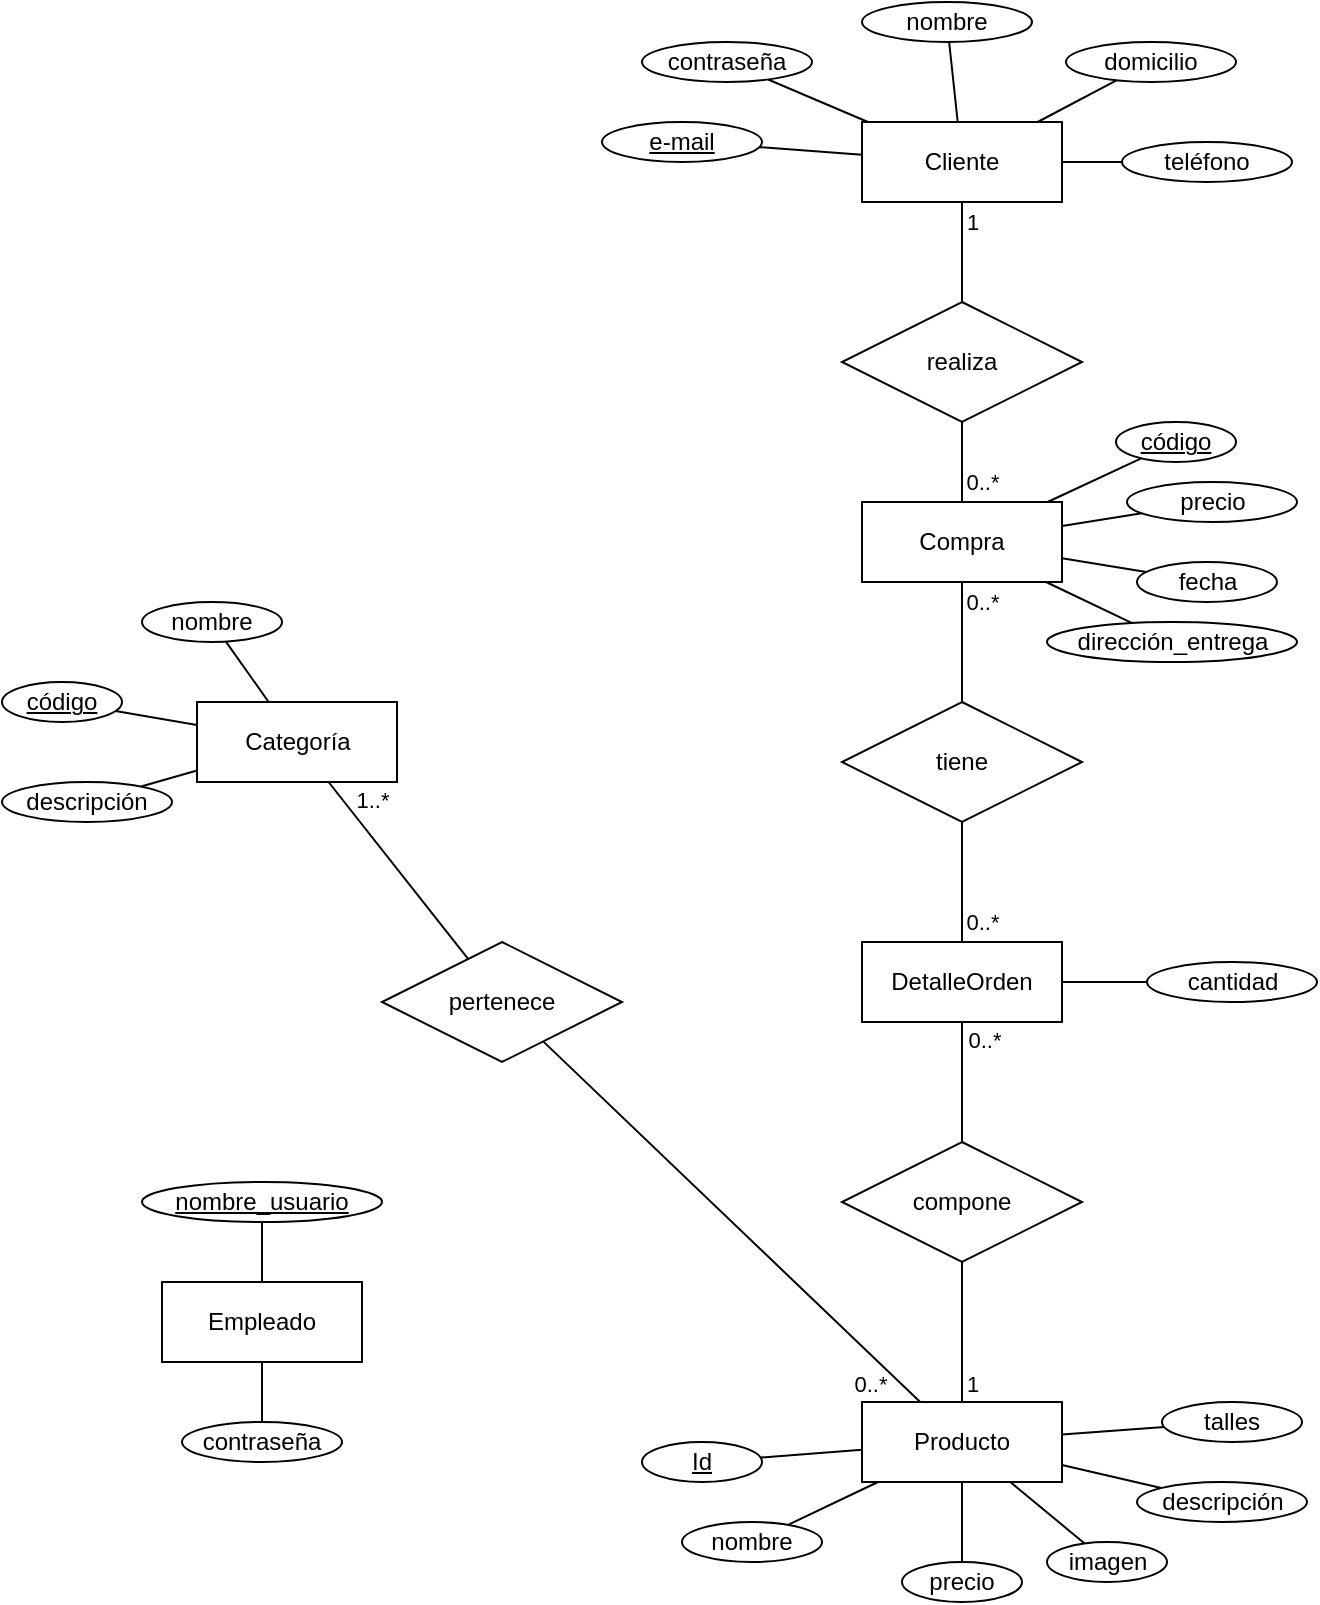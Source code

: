 <mxfile version="21.1.2" type="device">
  <diagram name="Página-1" id="z3A5JaBO9rYCEGJh1Tl1">
    <mxGraphModel dx="880" dy="1370" grid="1" gridSize="10" guides="1" tooltips="1" connect="1" arrows="1" fold="1" page="1" pageScale="1" pageWidth="1169" pageHeight="827" math="0" shadow="0">
      <root>
        <mxCell id="0" />
        <mxCell id="1" parent="0" />
        <mxCell id="1HwWXAAX1jbUiVerOmUt-3" style="rounded=0;orthogonalLoop=1;jettySize=auto;html=1;endArrow=none;endFill=0;" parent="1" source="1HwWXAAX1jbUiVerOmUt-1" target="1HwWXAAX1jbUiVerOmUt-2" edge="1">
          <mxGeometry relative="1" as="geometry" />
        </mxCell>
        <mxCell id="1HwWXAAX1jbUiVerOmUt-5" style="edgeStyle=none;rounded=0;orthogonalLoop=1;jettySize=auto;html=1;endArrow=none;endFill=0;" parent="1" source="1HwWXAAX1jbUiVerOmUt-1" target="1HwWXAAX1jbUiVerOmUt-4" edge="1">
          <mxGeometry relative="1" as="geometry" />
        </mxCell>
        <mxCell id="1HwWXAAX1jbUiVerOmUt-7" style="edgeStyle=none;rounded=0;orthogonalLoop=1;jettySize=auto;html=1;endArrow=none;endFill=0;" parent="1" source="1HwWXAAX1jbUiVerOmUt-1" target="1HwWXAAX1jbUiVerOmUt-6" edge="1">
          <mxGeometry relative="1" as="geometry" />
        </mxCell>
        <mxCell id="1HwWXAAX1jbUiVerOmUt-9" style="edgeStyle=none;rounded=0;orthogonalLoop=1;jettySize=auto;html=1;endArrow=none;endFill=0;" parent="1" source="1HwWXAAX1jbUiVerOmUt-1" target="1HwWXAAX1jbUiVerOmUt-8" edge="1">
          <mxGeometry relative="1" as="geometry">
            <mxPoint x="590" y="286.207" as="sourcePoint" />
          </mxGeometry>
        </mxCell>
        <mxCell id="1HwWXAAX1jbUiVerOmUt-11" style="edgeStyle=none;rounded=0;orthogonalLoop=1;jettySize=auto;html=1;endArrow=none;endFill=0;" parent="1" source="1HwWXAAX1jbUiVerOmUt-1" target="1HwWXAAX1jbUiVerOmUt-10" edge="1">
          <mxGeometry relative="1" as="geometry">
            <mxPoint x="590" y="300" as="sourcePoint" />
          </mxGeometry>
        </mxCell>
        <mxCell id="ZOINJwbiHAFRs6BYiB_9-16" style="edgeStyle=none;rounded=0;orthogonalLoop=1;jettySize=auto;html=1;endArrow=none;endFill=0;" parent="1" source="1HwWXAAX1jbUiVerOmUt-1" target="ZOINJwbiHAFRs6BYiB_9-15" edge="1">
          <mxGeometry relative="1" as="geometry" />
        </mxCell>
        <mxCell id="1HwWXAAX1jbUiVerOmUt-1" value="Producto" style="whiteSpace=wrap;html=1;align=center;" parent="1" vertex="1">
          <mxGeometry x="440" y="240" width="100" height="40" as="geometry" />
        </mxCell>
        <mxCell id="1HwWXAAX1jbUiVerOmUt-2" value="Id" style="ellipse;whiteSpace=wrap;html=1;align=center;fontStyle=4" parent="1" vertex="1">
          <mxGeometry x="330" y="260" width="60" height="20" as="geometry" />
        </mxCell>
        <mxCell id="1HwWXAAX1jbUiVerOmUt-4" value="nombre" style="ellipse;whiteSpace=wrap;html=1;align=center;" parent="1" vertex="1">
          <mxGeometry x="350" y="300" width="70" height="20" as="geometry" />
        </mxCell>
        <mxCell id="1HwWXAAX1jbUiVerOmUt-6" value="descripción" style="ellipse;whiteSpace=wrap;html=1;align=center;" parent="1" vertex="1">
          <mxGeometry x="577.5" y="280" width="85" height="20" as="geometry" />
        </mxCell>
        <mxCell id="1HwWXAAX1jbUiVerOmUt-8" value="imagen" style="ellipse;whiteSpace=wrap;html=1;align=center;" parent="1" vertex="1">
          <mxGeometry x="532.5" y="310" width="60" height="20" as="geometry" />
        </mxCell>
        <mxCell id="1HwWXAAX1jbUiVerOmUt-10" value="precio" style="ellipse;whiteSpace=wrap;html=1;align=center;" parent="1" vertex="1">
          <mxGeometry x="460" y="320" width="60" height="20" as="geometry" />
        </mxCell>
        <mxCell id="1HwWXAAX1jbUiVerOmUt-40" style="edgeStyle=none;rounded=0;orthogonalLoop=1;jettySize=auto;html=1;endArrow=none;endFill=0;" parent="1" source="1HwWXAAX1jbUiVerOmUt-14" target="1HwWXAAX1jbUiVerOmUt-39" edge="1">
          <mxGeometry relative="1" as="geometry" />
        </mxCell>
        <mxCell id="ZOINJwbiHAFRs6BYiB_9-3" style="rounded=0;orthogonalLoop=1;jettySize=auto;html=1;endArrow=none;endFill=0;" parent="1" source="1HwWXAAX1jbUiVerOmUt-14" target="ZOINJwbiHAFRs6BYiB_9-1" edge="1">
          <mxGeometry relative="1" as="geometry" />
        </mxCell>
        <mxCell id="ZOINJwbiHAFRs6BYiB_9-4" style="edgeStyle=none;rounded=0;orthogonalLoop=1;jettySize=auto;html=1;endArrow=none;endFill=0;" parent="1" source="1HwWXAAX1jbUiVerOmUt-14" target="ZOINJwbiHAFRs6BYiB_9-2" edge="1">
          <mxGeometry relative="1" as="geometry" />
        </mxCell>
        <mxCell id="1HwWXAAX1jbUiVerOmUt-14" value="Compra" style="whiteSpace=wrap;html=1;align=center;" parent="1" vertex="1">
          <mxGeometry x="440" y="-210" width="100" height="40" as="geometry" />
        </mxCell>
        <mxCell id="1HwWXAAX1jbUiVerOmUt-16" style="edgeStyle=none;rounded=0;orthogonalLoop=1;jettySize=auto;html=1;endArrow=none;endFill=0;" parent="1" source="wb3ZQc2XkOf93rfrg2Ss-5" target="1HwWXAAX1jbUiVerOmUt-14" edge="1">
          <mxGeometry relative="1" as="geometry">
            <mxPoint x="490" y="-110" as="sourcePoint" />
          </mxGeometry>
        </mxCell>
        <mxCell id="1HwWXAAX1jbUiVerOmUt-18" value="0..*" style="edgeLabel;html=1;align=center;verticalAlign=middle;resizable=0;points=[];" parent="1HwWXAAX1jbUiVerOmUt-16" vertex="1" connectable="0">
          <mxGeometry x="0.683" relative="1" as="geometry">
            <mxPoint x="10" as="offset" />
          </mxGeometry>
        </mxCell>
        <mxCell id="1HwWXAAX1jbUiVerOmUt-17" style="edgeStyle=none;rounded=0;orthogonalLoop=1;jettySize=auto;html=1;endArrow=none;endFill=0;" parent="1" source="1HwWXAAX1jbUiVerOmUt-15" target="1HwWXAAX1jbUiVerOmUt-1" edge="1">
          <mxGeometry relative="1" as="geometry" />
        </mxCell>
        <mxCell id="1HwWXAAX1jbUiVerOmUt-20" value="1" style="edgeLabel;html=1;align=center;verticalAlign=middle;resizable=0;points=[];" parent="1HwWXAAX1jbUiVerOmUt-17" vertex="1" connectable="0">
          <mxGeometry x="0.581" relative="1" as="geometry">
            <mxPoint x="5" y="5" as="offset" />
          </mxGeometry>
        </mxCell>
        <mxCell id="wb3ZQc2XkOf93rfrg2Ss-4" style="rounded=0;orthogonalLoop=1;jettySize=auto;html=1;endArrow=none;endFill=0;" parent="1" source="1HwWXAAX1jbUiVerOmUt-15" target="wb3ZQc2XkOf93rfrg2Ss-1" edge="1">
          <mxGeometry relative="1" as="geometry" />
        </mxCell>
        <mxCell id="wb3ZQc2XkOf93rfrg2Ss-7" value="0..*" style="edgeLabel;html=1;align=center;verticalAlign=middle;resizable=0;points=[];" parent="wb3ZQc2XkOf93rfrg2Ss-4" vertex="1" connectable="0">
          <mxGeometry x="0.671" y="-1" relative="1" as="geometry">
            <mxPoint x="10" y="-1" as="offset" />
          </mxGeometry>
        </mxCell>
        <mxCell id="1HwWXAAX1jbUiVerOmUt-15" value="compone" style="shape=rhombus;perimeter=rhombusPerimeter;whiteSpace=wrap;html=1;align=center;" parent="1" vertex="1">
          <mxGeometry x="430" y="110" width="120" height="60" as="geometry" />
        </mxCell>
        <mxCell id="1HwWXAAX1jbUiVerOmUt-22" style="edgeStyle=none;rounded=0;orthogonalLoop=1;jettySize=auto;html=1;endArrow=none;endFill=0;" parent="1" source="1HwWXAAX1jbUiVerOmUt-21" target="1HwWXAAX1jbUiVerOmUt-14" edge="1">
          <mxGeometry relative="1" as="geometry" />
        </mxCell>
        <mxCell id="1HwWXAAX1jbUiVerOmUt-21" value="código" style="ellipse;whiteSpace=wrap;html=1;align=center;fontStyle=4" parent="1" vertex="1">
          <mxGeometry x="567" y="-250" width="60" height="20" as="geometry" />
        </mxCell>
        <mxCell id="1HwWXAAX1jbUiVerOmUt-34" style="edgeStyle=none;rounded=0;orthogonalLoop=1;jettySize=auto;html=1;endArrow=none;endFill=0;" parent="1" source="1HwWXAAX1jbUiVerOmUt-23" target="1HwWXAAX1jbUiVerOmUt-33" edge="1">
          <mxGeometry relative="1" as="geometry" />
        </mxCell>
        <mxCell id="1HwWXAAX1jbUiVerOmUt-36" style="edgeStyle=none;rounded=0;orthogonalLoop=1;jettySize=auto;html=1;endArrow=none;endFill=0;" parent="1" source="1HwWXAAX1jbUiVerOmUt-23" target="1HwWXAAX1jbUiVerOmUt-35" edge="1">
          <mxGeometry relative="1" as="geometry" />
        </mxCell>
        <mxCell id="1HwWXAAX1jbUiVerOmUt-38" style="edgeStyle=none;rounded=0;orthogonalLoop=1;jettySize=auto;html=1;endArrow=none;endFill=0;" parent="1" source="1HwWXAAX1jbUiVerOmUt-23" target="1HwWXAAX1jbUiVerOmUt-37" edge="1">
          <mxGeometry relative="1" as="geometry" />
        </mxCell>
        <mxCell id="1HwWXAAX1jbUiVerOmUt-42" style="edgeStyle=none;rounded=0;orthogonalLoop=1;jettySize=auto;html=1;endArrow=none;endFill=0;" parent="1" source="1HwWXAAX1jbUiVerOmUt-23" target="1HwWXAAX1jbUiVerOmUt-41" edge="1">
          <mxGeometry relative="1" as="geometry" />
        </mxCell>
        <mxCell id="1HwWXAAX1jbUiVerOmUt-23" value="Cliente" style="whiteSpace=wrap;html=1;align=center;" parent="1" vertex="1">
          <mxGeometry x="440" y="-400" width="100" height="40" as="geometry" />
        </mxCell>
        <mxCell id="1HwWXAAX1jbUiVerOmUt-25" style="edgeStyle=none;rounded=0;orthogonalLoop=1;jettySize=auto;html=1;endArrow=none;endFill=0;" parent="1" source="1HwWXAAX1jbUiVerOmUt-24" target="1HwWXAAX1jbUiVerOmUt-14" edge="1">
          <mxGeometry relative="1" as="geometry" />
        </mxCell>
        <mxCell id="1HwWXAAX1jbUiVerOmUt-27" value="0..*" style="edgeLabel;html=1;align=center;verticalAlign=middle;resizable=0;points=[];" parent="1HwWXAAX1jbUiVerOmUt-25" vertex="1" connectable="0">
          <mxGeometry x="0.753" y="1" relative="1" as="geometry">
            <mxPoint x="9" y="-5" as="offset" />
          </mxGeometry>
        </mxCell>
        <mxCell id="1HwWXAAX1jbUiVerOmUt-26" style="edgeStyle=none;rounded=0;orthogonalLoop=1;jettySize=auto;html=1;endArrow=none;endFill=0;" parent="1" source="1HwWXAAX1jbUiVerOmUt-24" target="1HwWXAAX1jbUiVerOmUt-23" edge="1">
          <mxGeometry relative="1" as="geometry" />
        </mxCell>
        <mxCell id="1HwWXAAX1jbUiVerOmUt-28" value="1" style="edgeLabel;html=1;align=center;verticalAlign=middle;resizable=0;points=[];" parent="1HwWXAAX1jbUiVerOmUt-26" vertex="1" connectable="0">
          <mxGeometry x="0.342" y="-4" relative="1" as="geometry">
            <mxPoint x="1" y="-7" as="offset" />
          </mxGeometry>
        </mxCell>
        <mxCell id="1HwWXAAX1jbUiVerOmUt-24" value="realiza" style="shape=rhombus;perimeter=rhombusPerimeter;whiteSpace=wrap;html=1;align=center;" parent="1" vertex="1">
          <mxGeometry x="430" y="-310" width="120" height="60" as="geometry" />
        </mxCell>
        <mxCell id="1HwWXAAX1jbUiVerOmUt-32" style="edgeStyle=none;rounded=0;orthogonalLoop=1;jettySize=auto;html=1;endArrow=none;endFill=0;" parent="1" source="1HwWXAAX1jbUiVerOmUt-31" target="1HwWXAAX1jbUiVerOmUt-23" edge="1">
          <mxGeometry relative="1" as="geometry" />
        </mxCell>
        <mxCell id="1HwWXAAX1jbUiVerOmUt-31" value="e-mail" style="ellipse;whiteSpace=wrap;html=1;align=center;fontStyle=4" parent="1" vertex="1">
          <mxGeometry x="310" y="-400" width="80" height="20" as="geometry" />
        </mxCell>
        <mxCell id="1HwWXAAX1jbUiVerOmUt-33" value="contraseña" style="ellipse;whiteSpace=wrap;html=1;align=center;fontStyle=0" parent="1" vertex="1">
          <mxGeometry x="330" y="-440" width="85" height="20" as="geometry" />
        </mxCell>
        <mxCell id="1HwWXAAX1jbUiVerOmUt-35" value="nombre" style="ellipse;whiteSpace=wrap;html=1;align=center;fontStyle=0" parent="1" vertex="1">
          <mxGeometry x="440" y="-460" width="85" height="20" as="geometry" />
        </mxCell>
        <mxCell id="1HwWXAAX1jbUiVerOmUt-37" value="domicilio" style="ellipse;whiteSpace=wrap;html=1;align=center;fontStyle=0" parent="1" vertex="1">
          <mxGeometry x="542" y="-440" width="85" height="20" as="geometry" />
        </mxCell>
        <mxCell id="1HwWXAAX1jbUiVerOmUt-39" value="dirección_entrega" style="ellipse;whiteSpace=wrap;html=1;align=center;fontStyle=0" parent="1" vertex="1">
          <mxGeometry x="532.5" y="-150" width="125" height="20" as="geometry" />
        </mxCell>
        <mxCell id="1HwWXAAX1jbUiVerOmUt-41" value="teléfono" style="ellipse;whiteSpace=wrap;html=1;align=center;fontStyle=0" parent="1" vertex="1">
          <mxGeometry x="570" y="-390" width="85" height="20" as="geometry" />
        </mxCell>
        <mxCell id="1HwWXAAX1jbUiVerOmUt-50" style="edgeStyle=none;rounded=0;orthogonalLoop=1;jettySize=auto;html=1;endArrow=none;endFill=0;" parent="1" source="1HwWXAAX1jbUiVerOmUt-43" target="1HwWXAAX1jbUiVerOmUt-49" edge="1">
          <mxGeometry relative="1" as="geometry" />
        </mxCell>
        <mxCell id="1HwWXAAX1jbUiVerOmUt-52" style="edgeStyle=none;rounded=0;orthogonalLoop=1;jettySize=auto;html=1;endArrow=none;endFill=0;" parent="1" source="1HwWXAAX1jbUiVerOmUt-43" target="1HwWXAAX1jbUiVerOmUt-51" edge="1">
          <mxGeometry relative="1" as="geometry" />
        </mxCell>
        <mxCell id="1HwWXAAX1jbUiVerOmUt-43" value="Empleado" style="whiteSpace=wrap;html=1;align=center;" parent="1" vertex="1">
          <mxGeometry x="90" y="180" width="100" height="40" as="geometry" />
        </mxCell>
        <mxCell id="1HwWXAAX1jbUiVerOmUt-49" value="nombre_usuario" style="ellipse;whiteSpace=wrap;html=1;align=center;fontStyle=4" parent="1" vertex="1">
          <mxGeometry x="80" y="130" width="120" height="20" as="geometry" />
        </mxCell>
        <mxCell id="1HwWXAAX1jbUiVerOmUt-51" value="contraseña" style="ellipse;whiteSpace=wrap;html=1;align=center;fontStyle=0" parent="1" vertex="1">
          <mxGeometry x="100" y="250" width="80" height="20" as="geometry" />
        </mxCell>
        <mxCell id="ZOINJwbiHAFRs6BYiB_9-1" value="precio" style="ellipse;whiteSpace=wrap;html=1;align=center;fontStyle=0" parent="1" vertex="1">
          <mxGeometry x="572.5" y="-220" width="85" height="20" as="geometry" />
        </mxCell>
        <mxCell id="ZOINJwbiHAFRs6BYiB_9-2" value="fecha" style="ellipse;whiteSpace=wrap;html=1;align=center;fontStyle=0" parent="1" vertex="1">
          <mxGeometry x="577.5" y="-180" width="70" height="20" as="geometry" />
        </mxCell>
        <mxCell id="ZOINJwbiHAFRs6BYiB_9-10" style="edgeStyle=none;rounded=0;orthogonalLoop=1;jettySize=auto;html=1;endArrow=none;endFill=0;" parent="1" source="ZOINJwbiHAFRs6BYiB_9-5" target="ZOINJwbiHAFRs6BYiB_9-9" edge="1">
          <mxGeometry relative="1" as="geometry" />
        </mxCell>
        <mxCell id="ZOINJwbiHAFRs6BYiB_9-12" style="edgeStyle=none;rounded=0;orthogonalLoop=1;jettySize=auto;html=1;endArrow=none;endFill=0;" parent="1" source="ZOINJwbiHAFRs6BYiB_9-5" target="ZOINJwbiHAFRs6BYiB_9-11" edge="1">
          <mxGeometry relative="1" as="geometry" />
        </mxCell>
        <mxCell id="ZOINJwbiHAFRs6BYiB_9-14" style="edgeStyle=none;rounded=0;orthogonalLoop=1;jettySize=auto;html=1;endArrow=none;endFill=0;" parent="1" source="ZOINJwbiHAFRs6BYiB_9-5" target="ZOINJwbiHAFRs6BYiB_9-13" edge="1">
          <mxGeometry relative="1" as="geometry" />
        </mxCell>
        <mxCell id="ZOINJwbiHAFRs6BYiB_9-5" value="Categoría" style="whiteSpace=wrap;html=1;align=center;" parent="1" vertex="1">
          <mxGeometry x="107.5" y="-110" width="100" height="40" as="geometry" />
        </mxCell>
        <mxCell id="ZOINJwbiHAFRs6BYiB_9-7" style="edgeStyle=none;rounded=0;orthogonalLoop=1;jettySize=auto;html=1;endArrow=none;endFill=0;" parent="1" source="ZOINJwbiHAFRs6BYiB_9-6" target="ZOINJwbiHAFRs6BYiB_9-5" edge="1">
          <mxGeometry relative="1" as="geometry" />
        </mxCell>
        <mxCell id="ZOINJwbiHAFRs6BYiB_9-18" value="1..*" style="edgeLabel;html=1;align=center;verticalAlign=middle;resizable=0;points=[];" parent="ZOINJwbiHAFRs6BYiB_9-7" vertex="1" connectable="0">
          <mxGeometry x="0.74" y="-4" relative="1" as="geometry">
            <mxPoint x="9" as="offset" />
          </mxGeometry>
        </mxCell>
        <mxCell id="ZOINJwbiHAFRs6BYiB_9-8" style="edgeStyle=none;rounded=0;orthogonalLoop=1;jettySize=auto;html=1;endArrow=none;endFill=0;" parent="1" source="ZOINJwbiHAFRs6BYiB_9-6" target="1HwWXAAX1jbUiVerOmUt-1" edge="1">
          <mxGeometry relative="1" as="geometry" />
        </mxCell>
        <mxCell id="ZOINJwbiHAFRs6BYiB_9-19" value="0..*" style="edgeLabel;html=1;align=center;verticalAlign=middle;resizable=0;points=[];" parent="ZOINJwbiHAFRs6BYiB_9-8" vertex="1" connectable="0">
          <mxGeometry x="0.88" y="-2" relative="1" as="geometry">
            <mxPoint x="-13" as="offset" />
          </mxGeometry>
        </mxCell>
        <mxCell id="ZOINJwbiHAFRs6BYiB_9-6" value="pertenece" style="shape=rhombus;perimeter=rhombusPerimeter;whiteSpace=wrap;html=1;align=center;" parent="1" vertex="1">
          <mxGeometry x="200" y="10" width="120" height="60" as="geometry" />
        </mxCell>
        <mxCell id="ZOINJwbiHAFRs6BYiB_9-9" value="código" style="ellipse;whiteSpace=wrap;html=1;align=center;fontStyle=4" parent="1" vertex="1">
          <mxGeometry x="10" y="-120" width="60" height="20" as="geometry" />
        </mxCell>
        <mxCell id="ZOINJwbiHAFRs6BYiB_9-11" value="nombre" style="ellipse;whiteSpace=wrap;html=1;align=center;" parent="1" vertex="1">
          <mxGeometry x="80" y="-160" width="70" height="20" as="geometry" />
        </mxCell>
        <mxCell id="ZOINJwbiHAFRs6BYiB_9-13" value="descripción" style="ellipse;whiteSpace=wrap;html=1;align=center;" parent="1" vertex="1">
          <mxGeometry x="10" y="-70" width="85" height="20" as="geometry" />
        </mxCell>
        <mxCell id="ZOINJwbiHAFRs6BYiB_9-15" value="talles" style="ellipse;whiteSpace=wrap;html=1;align=center;" parent="1" vertex="1">
          <mxGeometry x="590" y="240" width="70" height="20" as="geometry" />
        </mxCell>
        <mxCell id="wb3ZQc2XkOf93rfrg2Ss-3" style="rounded=0;orthogonalLoop=1;jettySize=auto;html=1;endArrow=none;endFill=0;" parent="1" source="wb3ZQc2XkOf93rfrg2Ss-1" target="wb3ZQc2XkOf93rfrg2Ss-2" edge="1">
          <mxGeometry relative="1" as="geometry" />
        </mxCell>
        <mxCell id="wb3ZQc2XkOf93rfrg2Ss-6" style="rounded=0;orthogonalLoop=1;jettySize=auto;html=1;endArrow=none;endFill=0;" parent="1" source="wb3ZQc2XkOf93rfrg2Ss-1" target="wb3ZQc2XkOf93rfrg2Ss-5" edge="1">
          <mxGeometry relative="1" as="geometry" />
        </mxCell>
        <mxCell id="wb3ZQc2XkOf93rfrg2Ss-8" value="0..*" style="edgeLabel;html=1;align=center;verticalAlign=middle;resizable=0;points=[];" parent="wb3ZQc2XkOf93rfrg2Ss-6" vertex="1" connectable="0">
          <mxGeometry x="-0.358" y="-2" relative="1" as="geometry">
            <mxPoint x="8" y="9" as="offset" />
          </mxGeometry>
        </mxCell>
        <mxCell id="wb3ZQc2XkOf93rfrg2Ss-1" value="DetalleOrden" style="whiteSpace=wrap;html=1;align=center;" parent="1" vertex="1">
          <mxGeometry x="440" y="10" width="100" height="40" as="geometry" />
        </mxCell>
        <mxCell id="wb3ZQc2XkOf93rfrg2Ss-2" value="cantidad" style="ellipse;whiteSpace=wrap;html=1;align=center;fontStyle=0" parent="1" vertex="1">
          <mxGeometry x="582.5" y="20" width="85" height="20" as="geometry" />
        </mxCell>
        <mxCell id="wb3ZQc2XkOf93rfrg2Ss-5" value="tiene" style="shape=rhombus;perimeter=rhombusPerimeter;whiteSpace=wrap;html=1;align=center;" parent="1" vertex="1">
          <mxGeometry x="430" y="-110" width="120" height="60" as="geometry" />
        </mxCell>
      </root>
    </mxGraphModel>
  </diagram>
</mxfile>
